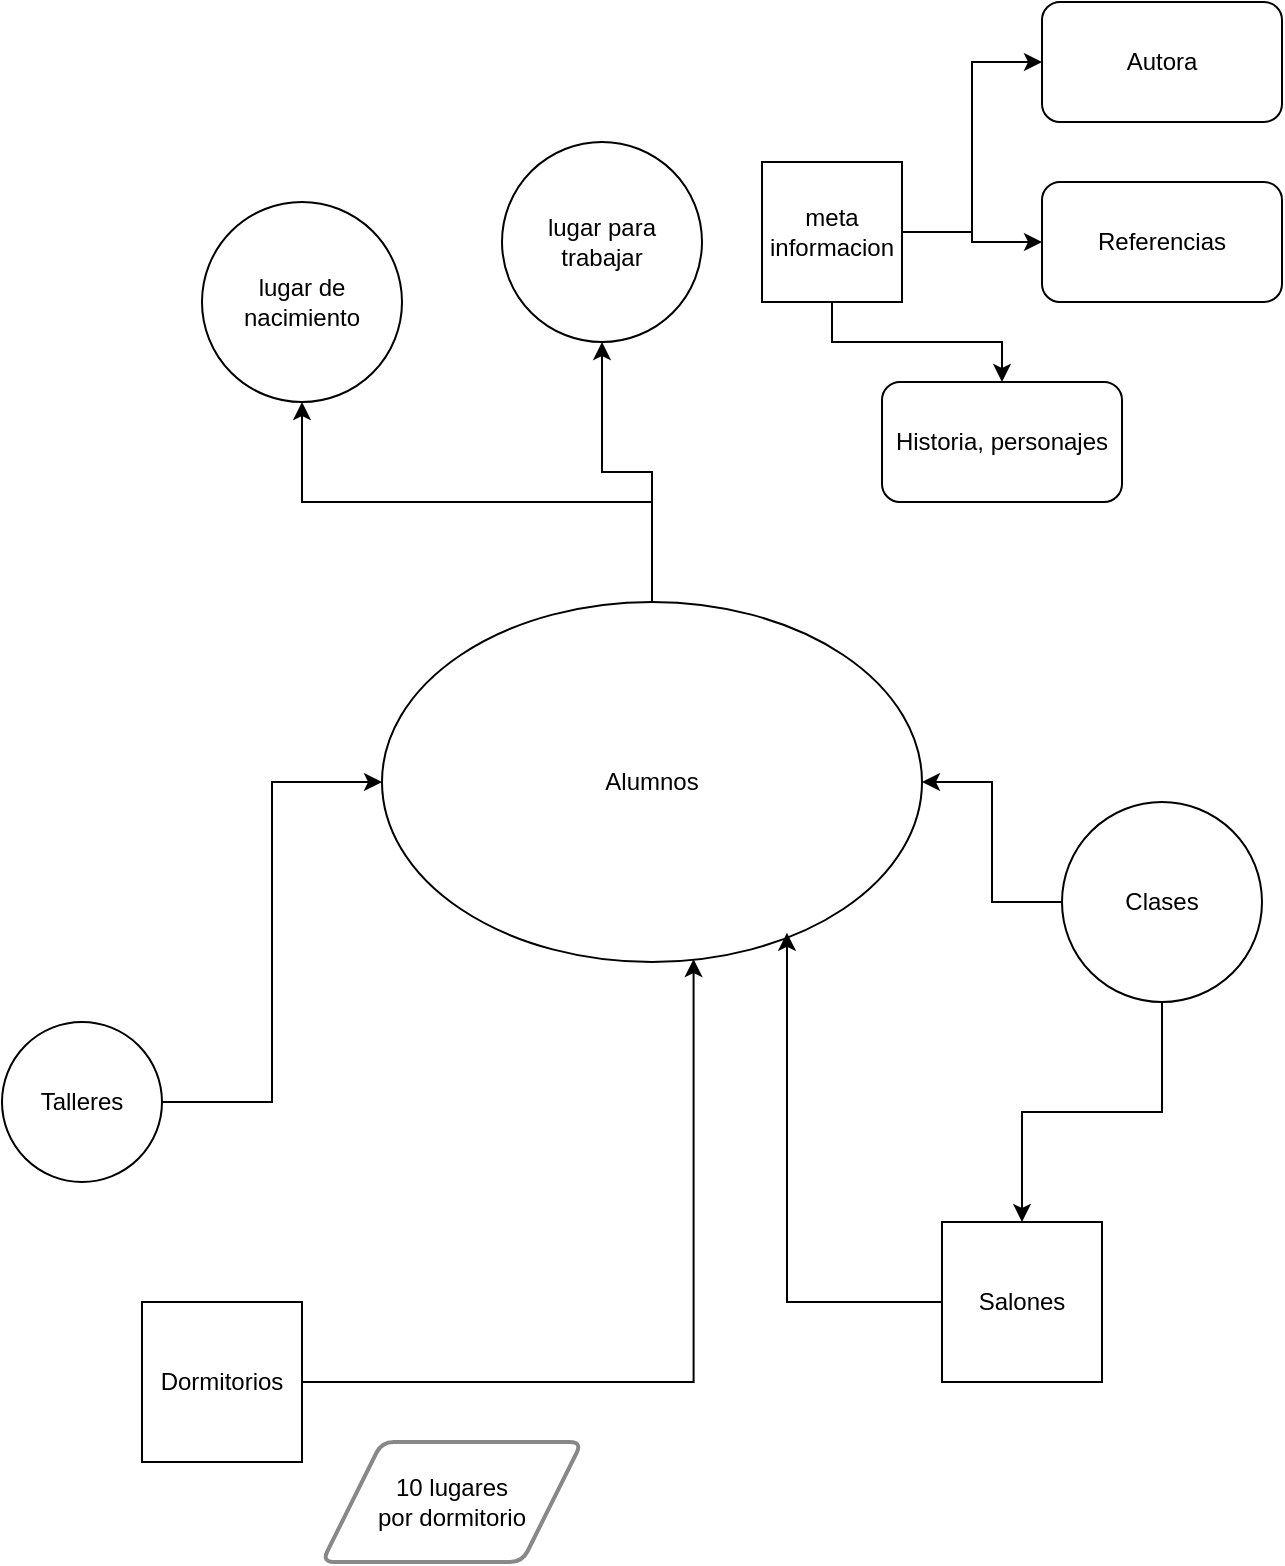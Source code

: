 <mxfile version="28.2.6">
  <diagram name="Página-1" id="CSnGqfWIAgq9iiMW2kBl">
    <mxGraphModel dx="1221" dy="908" grid="1" gridSize="10" guides="1" tooltips="1" connect="1" arrows="1" fold="1" page="1" pageScale="1" pageWidth="850" pageHeight="1100" math="0" shadow="0">
      <root>
        <mxCell id="0" />
        <mxCell id="1" parent="0" />
        <mxCell id="gkS9vI5-jSiW1iMtm0ZN-5" style="edgeStyle=orthogonalEdgeStyle;rounded=0;orthogonalLoop=1;jettySize=auto;html=1;entryX=0.5;entryY=1;entryDx=0;entryDy=0;" edge="1" parent="1" source="tCmU2cpwM6dato110C1D-1" target="gkS9vI5-jSiW1iMtm0ZN-1">
          <mxGeometry relative="1" as="geometry">
            <mxPoint x="310" y="200" as="targetPoint" />
          </mxGeometry>
        </mxCell>
        <mxCell id="gkS9vI5-jSiW1iMtm0ZN-6" style="edgeStyle=orthogonalEdgeStyle;rounded=0;orthogonalLoop=1;jettySize=auto;html=1;entryX=0.5;entryY=1;entryDx=0;entryDy=0;" edge="1" parent="1" source="tCmU2cpwM6dato110C1D-1" target="gkS9vI5-jSiW1iMtm0ZN-2">
          <mxGeometry relative="1" as="geometry">
            <mxPoint x="380" y="250" as="targetPoint" />
          </mxGeometry>
        </mxCell>
        <mxCell id="tCmU2cpwM6dato110C1D-1" value="Alumnos" style="ellipse;whiteSpace=wrap;html=1;" parent="1" vertex="1">
          <mxGeometry x="260" y="370" width="270" height="180" as="geometry" />
        </mxCell>
        <mxCell id="tCmU2cpwM6dato110C1D-12" style="edgeStyle=orthogonalEdgeStyle;rounded=0;orthogonalLoop=1;jettySize=auto;html=1;entryX=0;entryY=0.5;entryDx=0;entryDy=0;exitX=1;exitY=0.5;exitDx=0;exitDy=0;" parent="1" source="phhFkhxnREKQQVJLHr5Z-18" target="tCmU2cpwM6dato110C1D-1" edge="1">
          <mxGeometry relative="1" as="geometry">
            <mxPoint x="152" y="634" as="sourcePoint" />
          </mxGeometry>
        </mxCell>
        <mxCell id="tCmU2cpwM6dato110C1D-4" value="Salones" style="whiteSpace=wrap;html=1;aspect=fixed;" parent="1" vertex="1">
          <mxGeometry x="540" y="680" width="80" height="80" as="geometry" />
        </mxCell>
        <mxCell id="tCmU2cpwM6dato110C1D-5" value="Dormitorios" style="whiteSpace=wrap;html=1;aspect=fixed;" parent="1" vertex="1">
          <mxGeometry x="140" y="720" width="80" height="80" as="geometry" />
        </mxCell>
        <mxCell id="tCmU2cpwM6dato110C1D-13" style="edgeStyle=orthogonalEdgeStyle;rounded=0;orthogonalLoop=1;jettySize=auto;html=1;entryX=0.75;entryY=0.919;entryDx=0;entryDy=0;entryPerimeter=0;" parent="1" source="tCmU2cpwM6dato110C1D-4" target="tCmU2cpwM6dato110C1D-1" edge="1">
          <mxGeometry relative="1" as="geometry" />
        </mxCell>
        <mxCell id="tCmU2cpwM6dato110C1D-14" style="edgeStyle=orthogonalEdgeStyle;rounded=0;orthogonalLoop=1;jettySize=auto;html=1;entryX=0.577;entryY=0.992;entryDx=0;entryDy=0;entryPerimeter=0;" parent="1" source="tCmU2cpwM6dato110C1D-5" target="tCmU2cpwM6dato110C1D-1" edge="1">
          <mxGeometry relative="1" as="geometry" />
        </mxCell>
        <mxCell id="tCmU2cpwM6dato110C1D-20" style="edgeStyle=orthogonalEdgeStyle;rounded=0;orthogonalLoop=1;jettySize=auto;html=1;entryX=0;entryY=0.5;entryDx=0;entryDy=0;" parent="1" source="tCmU2cpwM6dato110C1D-15" target="tCmU2cpwM6dato110C1D-17" edge="1">
          <mxGeometry relative="1" as="geometry" />
        </mxCell>
        <mxCell id="tCmU2cpwM6dato110C1D-21" style="edgeStyle=orthogonalEdgeStyle;rounded=0;orthogonalLoop=1;jettySize=auto;html=1;" parent="1" source="tCmU2cpwM6dato110C1D-15" target="tCmU2cpwM6dato110C1D-18" edge="1">
          <mxGeometry relative="1" as="geometry" />
        </mxCell>
        <mxCell id="tCmU2cpwM6dato110C1D-22" style="edgeStyle=orthogonalEdgeStyle;rounded=0;orthogonalLoop=1;jettySize=auto;html=1;" parent="1" source="tCmU2cpwM6dato110C1D-15" target="tCmU2cpwM6dato110C1D-19" edge="1">
          <mxGeometry relative="1" as="geometry" />
        </mxCell>
        <mxCell id="tCmU2cpwM6dato110C1D-15" value="meta informacion" style="whiteSpace=wrap;html=1;aspect=fixed;" parent="1" vertex="1">
          <mxGeometry x="450" y="150" width="70" height="70" as="geometry" />
        </mxCell>
        <mxCell id="tCmU2cpwM6dato110C1D-17" value="Autora" style="rounded=1;whiteSpace=wrap;html=1;" parent="1" vertex="1">
          <mxGeometry x="590" y="70" width="120" height="60" as="geometry" />
        </mxCell>
        <mxCell id="tCmU2cpwM6dato110C1D-18" value="Referencias" style="rounded=1;whiteSpace=wrap;html=1;" parent="1" vertex="1">
          <mxGeometry x="590" y="160" width="120" height="60" as="geometry" />
        </mxCell>
        <mxCell id="tCmU2cpwM6dato110C1D-19" value="Historia, personajes" style="rounded=1;whiteSpace=wrap;html=1;" parent="1" vertex="1">
          <mxGeometry x="510" y="260" width="120" height="60" as="geometry" />
        </mxCell>
        <mxCell id="phhFkhxnREKQQVJLHr5Z-19" style="edgeStyle=orthogonalEdgeStyle;rounded=0;orthogonalLoop=1;jettySize=auto;html=1;" parent="1" source="phhFkhxnREKQQVJLHr5Z-17" target="tCmU2cpwM6dato110C1D-1" edge="1">
          <mxGeometry relative="1" as="geometry" />
        </mxCell>
        <mxCell id="phhFkhxnREKQQVJLHr5Z-20" style="edgeStyle=orthogonalEdgeStyle;rounded=0;orthogonalLoop=1;jettySize=auto;html=1;entryX=0.5;entryY=0;entryDx=0;entryDy=0;" parent="1" source="phhFkhxnREKQQVJLHr5Z-17" target="tCmU2cpwM6dato110C1D-4" edge="1">
          <mxGeometry relative="1" as="geometry" />
        </mxCell>
        <mxCell id="phhFkhxnREKQQVJLHr5Z-17" value="Clases" style="ellipse;whiteSpace=wrap;html=1;aspect=fixed;" parent="1" vertex="1">
          <mxGeometry x="600" y="470" width="100" height="100" as="geometry" />
        </mxCell>
        <mxCell id="phhFkhxnREKQQVJLHr5Z-18" value="Talleres" style="ellipse;whiteSpace=wrap;html=1;aspect=fixed;" parent="1" vertex="1">
          <mxGeometry x="70" y="580" width="80" height="80" as="geometry" />
        </mxCell>
        <mxCell id="phhFkhxnREKQQVJLHr5Z-21" value="10 lugares&lt;div&gt;por dormitorio&lt;/div&gt;" style="shape=parallelogram;html=1;strokeWidth=2;perimeter=parallelogramPerimeter;whiteSpace=wrap;rounded=1;arcSize=12;size=0.23;strokeColor=#888888;" parent="1" vertex="1">
          <mxGeometry x="230" y="790" width="130" height="60" as="geometry" />
        </mxCell>
        <mxCell id="gkS9vI5-jSiW1iMtm0ZN-1" value="lugar de nacimiento" style="ellipse;whiteSpace=wrap;html=1;aspect=fixed;" vertex="1" parent="1">
          <mxGeometry x="170" y="170" width="100" height="100" as="geometry" />
        </mxCell>
        <mxCell id="gkS9vI5-jSiW1iMtm0ZN-2" value="lugar para trabajar" style="ellipse;whiteSpace=wrap;html=1;aspect=fixed;" vertex="1" parent="1">
          <mxGeometry x="320" y="140" width="100" height="100" as="geometry" />
        </mxCell>
      </root>
    </mxGraphModel>
  </diagram>
</mxfile>
